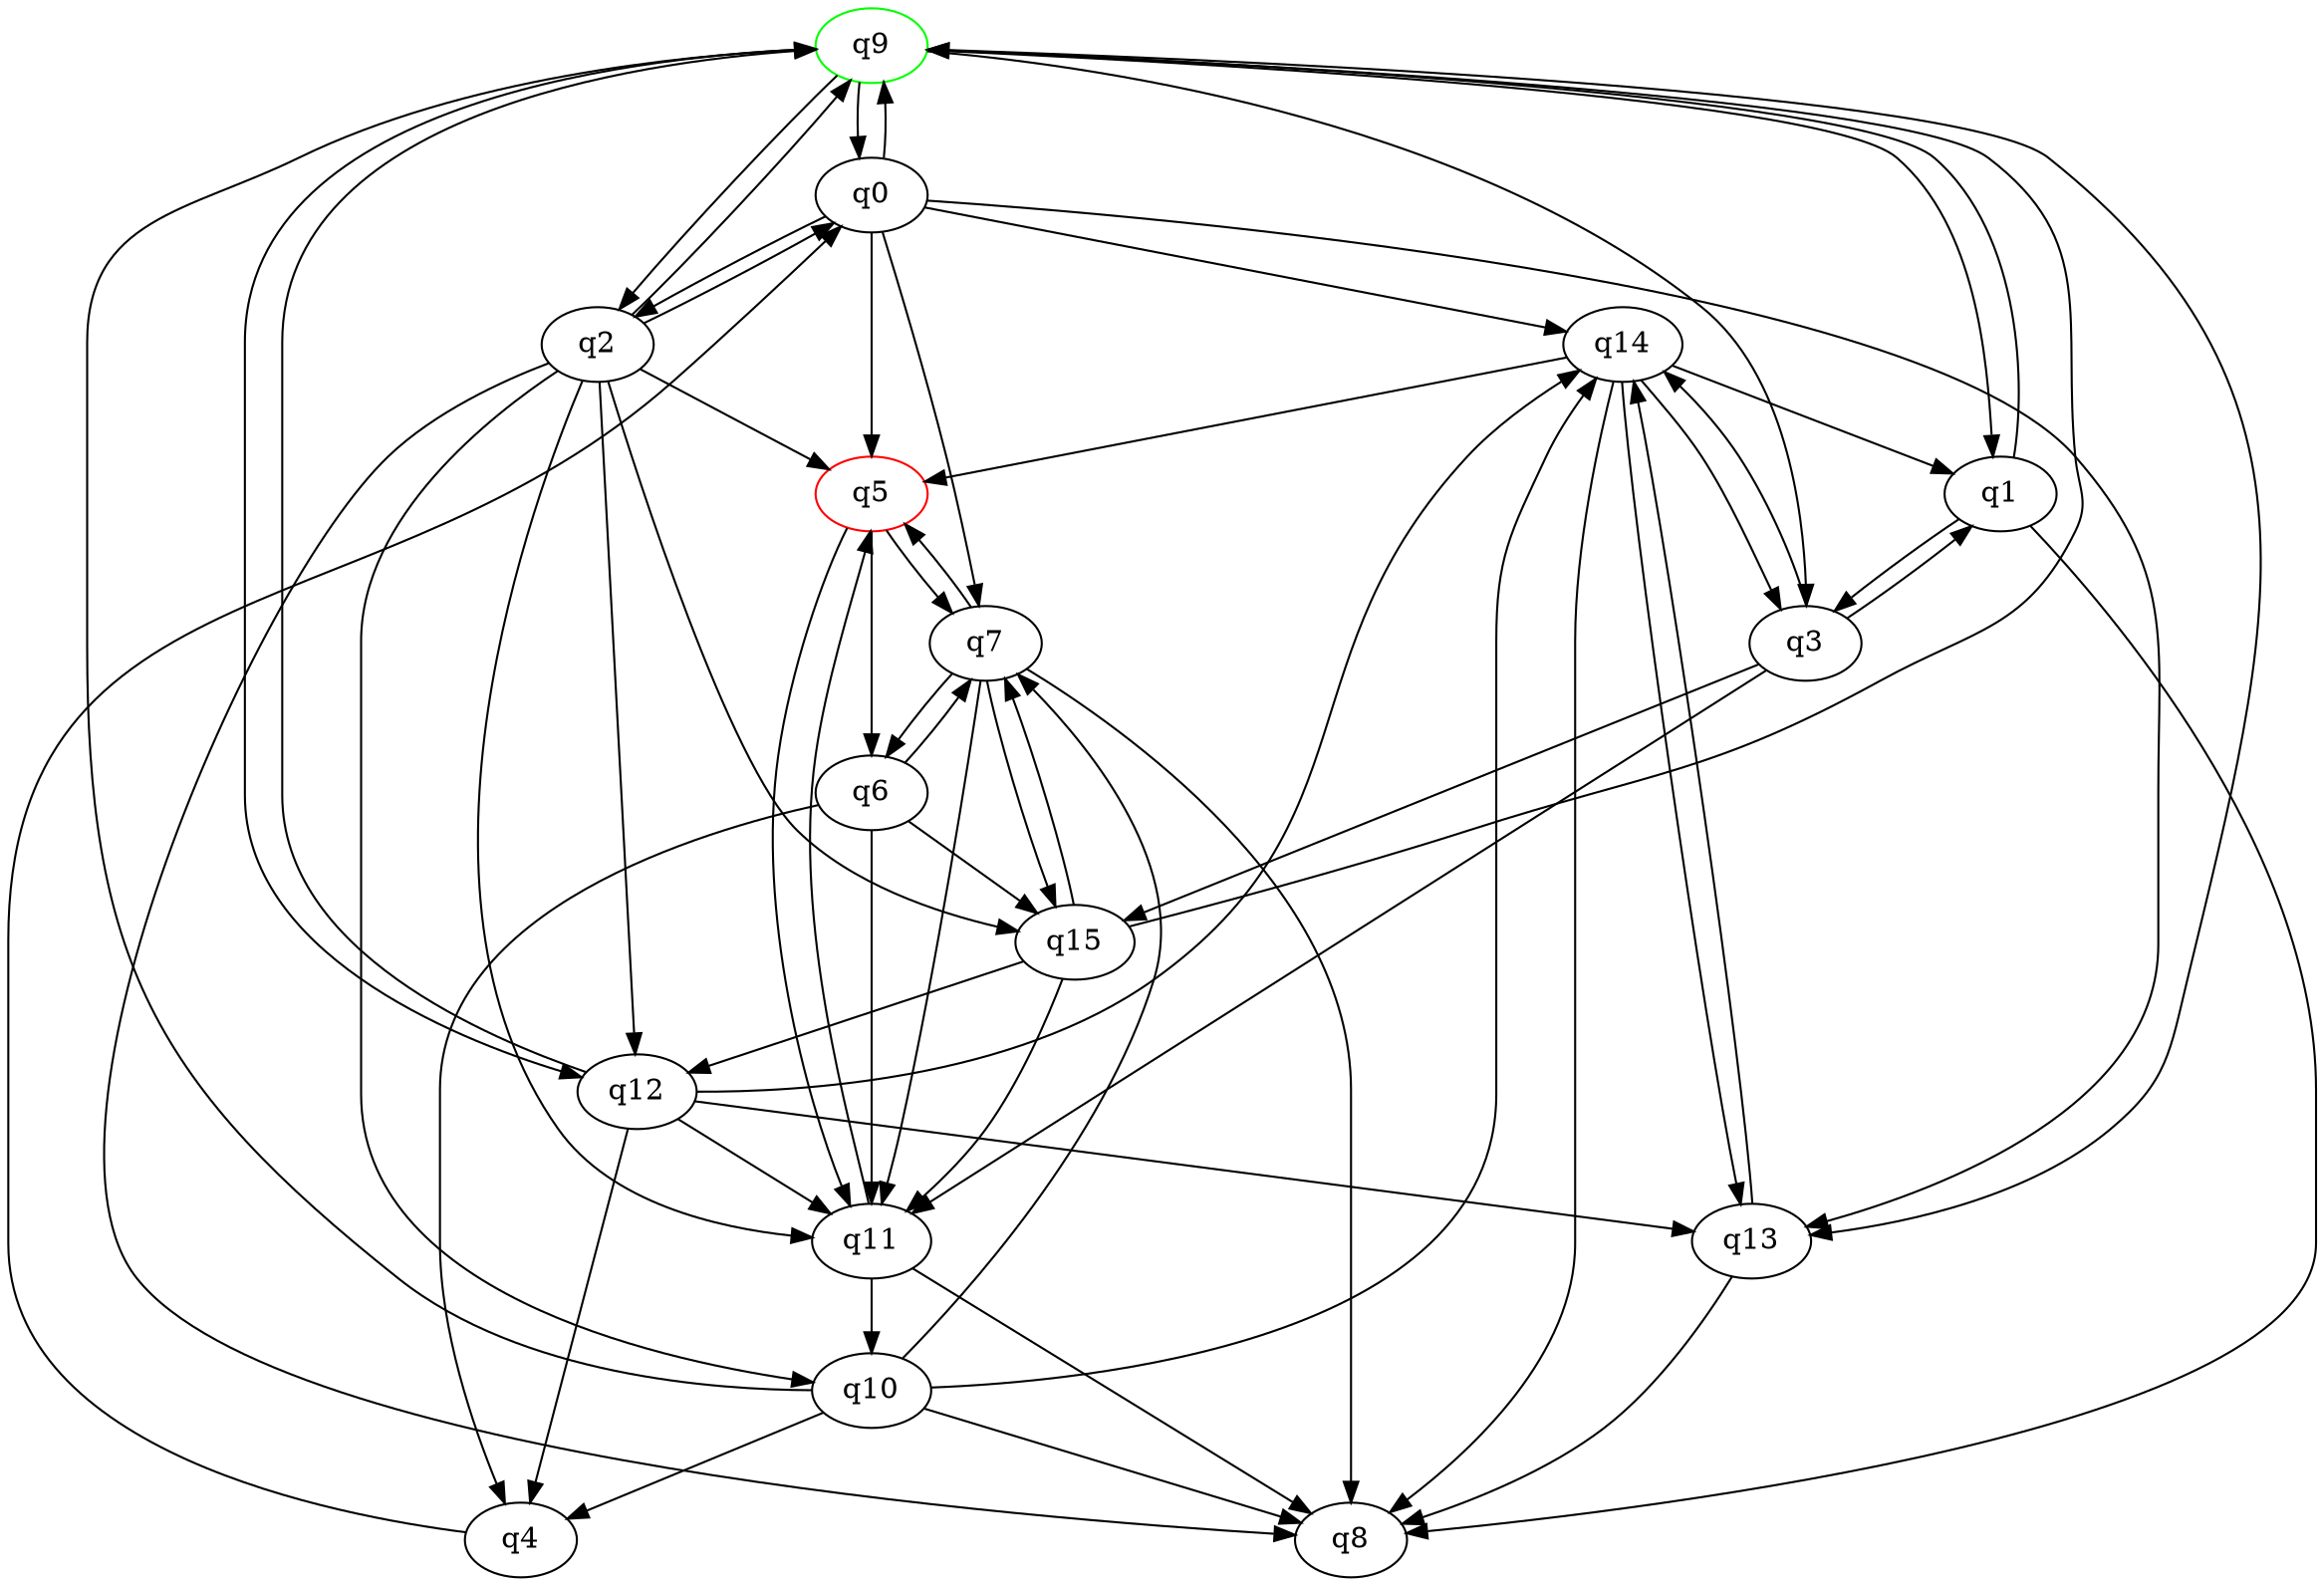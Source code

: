 digraph A{
q9 [initial=1,color=green];
q5 [final=1,color=red];
q0 -> q2;
q0 -> q5;
q0 -> q7;
q0 -> q9;
q0 -> q13;
q0 -> q14;
q1 -> q3;
q1 -> q8;
q1 -> q9;
q2 -> q0;
q2 -> q5;
q2 -> q8;
q2 -> q9;
q2 -> q10;
q2 -> q11;
q2 -> q12;
q2 -> q15;
q3 -> q1;
q3 -> q11;
q3 -> q14;
q3 -> q15;
q4 -> q0;
q5 -> q6;
q5 -> q7;
q5 -> q11;
q6 -> q4;
q6 -> q7;
q6 -> q11;
q6 -> q15;
q7 -> q5;
q7 -> q6;
q7 -> q8;
q7 -> q11;
q7 -> q15;
q9 -> q0;
q9 -> q1;
q9 -> q2;
q9 -> q3;
q9 -> q12;
q9 -> q13;
q10 -> q4;
q10 -> q7;
q10 -> q8;
q10 -> q9;
q10 -> q14;
q11 -> q5;
q11 -> q8;
q11 -> q10;
q12 -> q4;
q12 -> q9;
q12 -> q11;
q12 -> q13;
q12 -> q14;
q13 -> q8;
q13 -> q14;
q14 -> q1;
q14 -> q3;
q14 -> q5;
q14 -> q8;
q14 -> q13;
q15 -> q7;
q15 -> q9;
q15 -> q11;
q15 -> q12;
}